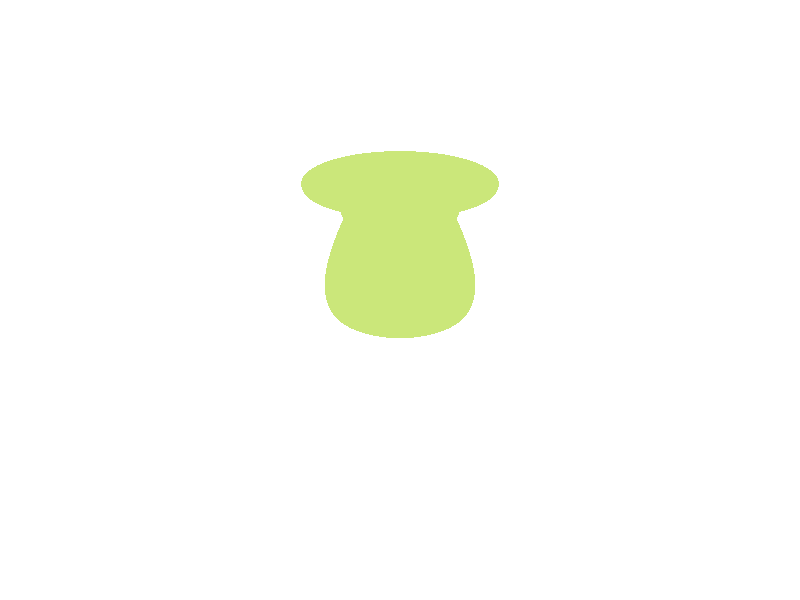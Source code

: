 #include "colors.inc"

camera {location <0,17,-30> look_at <0,0,0> }
background { White }
light_source { <100,100,-200> rgb 0.9}

lathe {
  quadratic_spline
  5,
  < 0, 0 >, < 4, 0 >, < 3, 5 >, < 5, 7 >, < 4, 7 >
  pigment { YellowGreen }
  finish {ambient .3 phong 1}
}
